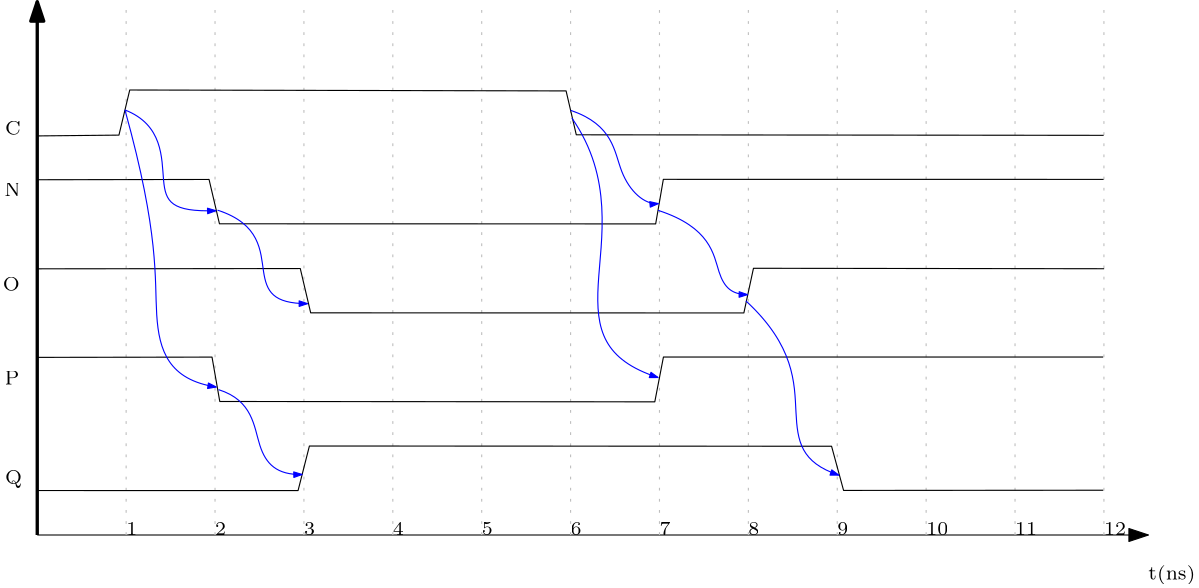 <?xml version="1.0"?>
<!DOCTYPE ipe SYSTEM "ipe.dtd">
<ipe version="70218" creator="Ipe 7.2.28">
<info created="D:20241202213839" modified="D:20241202213839"/>
<ipestyle name="basic">
<symbol name="arrow/arc(spx)">
<path stroke="sym-stroke" fill="sym-stroke" pen="sym-pen">
0 0 m
-1 0.333 l
-1 -0.333 l
h
</path>
</symbol>
<symbol name="arrow/farc(spx)">
<path stroke="sym-stroke" fill="white" pen="sym-pen">
0 0 m
-1 0.333 l
-1 -0.333 l
h
</path>
</symbol>
<symbol name="arrow/ptarc(spx)">
<path stroke="sym-stroke" fill="sym-stroke" pen="sym-pen">
0 0 m
-1 0.333 l
-0.8 0 l
-1 -0.333 l
h
</path>
</symbol>
<symbol name="arrow/fptarc(spx)">
<path stroke="sym-stroke" fill="white" pen="sym-pen">
0 0 m
-1 0.333 l
-0.8 0 l
-1 -0.333 l
h
</path>
</symbol>
<symbol name="mark/circle(sx)" transformations="translations">
<path fill="sym-stroke">
0.6 0 0 0.6 0 0 e
0.4 0 0 0.4 0 0 e
</path>
</symbol>
<symbol name="mark/disk(sx)" transformations="translations">
<path fill="sym-stroke">
0.6 0 0 0.6 0 0 e
</path>
</symbol>
<symbol name="mark/fdisk(sfx)" transformations="translations">
<group>
<path fill="sym-fill">
0.5 0 0 0.5 0 0 e
</path>
<path fill="sym-stroke" fillrule="eofill">
0.6 0 0 0.6 0 0 e
0.4 0 0 0.4 0 0 e
</path>
</group>
</symbol>
<symbol name="mark/box(sx)" transformations="translations">
<path fill="sym-stroke" fillrule="eofill">
-0.6 -0.6 m
0.6 -0.6 l
0.6 0.6 l
-0.6 0.6 l
h
-0.4 -0.4 m
0.4 -0.4 l
0.4 0.4 l
-0.4 0.4 l
h
</path>
</symbol>
<symbol name="mark/square(sx)" transformations="translations">
<path fill="sym-stroke">
-0.6 -0.6 m
0.6 -0.6 l
0.6 0.6 l
-0.6 0.6 l
h
</path>
</symbol>
<symbol name="mark/fsquare(sfx)" transformations="translations">
<group>
<path fill="sym-fill">
-0.5 -0.5 m
0.5 -0.5 l
0.5 0.5 l
-0.5 0.5 l
h
</path>
<path fill="sym-stroke" fillrule="eofill">
-0.6 -0.6 m
0.6 -0.6 l
0.6 0.6 l
-0.6 0.6 l
h
-0.4 -0.4 m
0.4 -0.4 l
0.4 0.4 l
-0.4 0.4 l
h
</path>
</group>
</symbol>
<symbol name="mark/cross(sx)" transformations="translations">
<group>
<path fill="sym-stroke">
-0.43 -0.57 m
0.57 0.43 l
0.43 0.57 l
-0.57 -0.43 l
h
</path>
<path fill="sym-stroke">
-0.43 0.57 m
0.57 -0.43 l
0.43 -0.57 l
-0.57 0.43 l
h
</path>
</group>
</symbol>
<symbol name="arrow/fnormal(spx)">
<path stroke="sym-stroke" fill="white" pen="sym-pen">
0 0 m
-1 0.333 l
-1 -0.333 l
h
</path>
</symbol>
<symbol name="arrow/pointed(spx)">
<path stroke="sym-stroke" fill="sym-stroke" pen="sym-pen">
0 0 m
-1 0.333 l
-0.8 0 l
-1 -0.333 l
h
</path>
</symbol>
<symbol name="arrow/fpointed(spx)">
<path stroke="sym-stroke" fill="white" pen="sym-pen">
0 0 m
-1 0.333 l
-0.8 0 l
-1 -0.333 l
h
</path>
</symbol>
<symbol name="arrow/linear(spx)">
<path stroke="sym-stroke" pen="sym-pen">
-1 0.333 m
0 0 l
-1 -0.333 l
</path>
</symbol>
<symbol name="arrow/fdouble(spx)">
<path stroke="sym-stroke" fill="white" pen="sym-pen">
0 0 m
-1 0.333 l
-1 -0.333 l
h
-1 0 m
-2 0.333 l
-2 -0.333 l
h
</path>
</symbol>
<symbol name="arrow/double(spx)">
<path stroke="sym-stroke" fill="sym-stroke" pen="sym-pen">
0 0 m
-1 0.333 l
-1 -0.333 l
h
-1 0 m
-2 0.333 l
-2 -0.333 l
h
</path>
</symbol>
<symbol name="arrow/mid-normal(spx)">
<path stroke="sym-stroke" fill="sym-stroke" pen="sym-pen">
0.5 0 m
-0.5 0.333 l
-0.5 -0.333 l
h
</path>
</symbol>
<symbol name="arrow/mid-fnormal(spx)">
<path stroke="sym-stroke" fill="white" pen="sym-pen">
0.5 0 m
-0.5 0.333 l
-0.5 -0.333 l
h
</path>
</symbol>
<symbol name="arrow/mid-pointed(spx)">
<path stroke="sym-stroke" fill="sym-stroke" pen="sym-pen">
0.5 0 m
-0.5 0.333 l
-0.3 0 l
-0.5 -0.333 l
h
</path>
</symbol>
<symbol name="arrow/mid-fpointed(spx)">
<path stroke="sym-stroke" fill="white" pen="sym-pen">
0.5 0 m
-0.5 0.333 l
-0.3 0 l
-0.5 -0.333 l
h
</path>
</symbol>
<symbol name="arrow/mid-double(spx)">
<path stroke="sym-stroke" fill="sym-stroke" pen="sym-pen">
1 0 m
0 0.333 l
0 -0.333 l
h
0 0 m
-1 0.333 l
-1 -0.333 l
h
</path>
</symbol>
<symbol name="arrow/mid-fdouble(spx)">
<path stroke="sym-stroke" fill="white" pen="sym-pen">
1 0 m
0 0.333 l
0 -0.333 l
h
0 0 m
-1 0.333 l
-1 -0.333 l
h
</path>
</symbol>
<anglesize name="22.5 deg" value="22.5"/>
<anglesize name="30 deg" value="30"/>
<anglesize name="45 deg" value="45"/>
<anglesize name="60 deg" value="60"/>
<anglesize name="90 deg" value="90"/>
<arrowsize name="large" value="10"/>
<arrowsize name="small" value="5"/>
<arrowsize name="tiny" value="3"/>
<color name="blue" value="0 0 1"/>
<color name="brown" value="0.647 0.165 0.165"/>
<color name="darkblue" value="0 0 0.545"/>
<color name="darkcyan" value="0 0.545 0.545"/>
<color name="darkgray" value="0.663"/>
<color name="darkgreen" value="0 0.392 0"/>
<color name="darkmagenta" value="0.545 0 0.545"/>
<color name="darkorange" value="1 0.549 0"/>
<color name="darkred" value="0.545 0 0"/>
<color name="gold" value="1 0.843 0"/>
<color name="gray" value="0.745"/>
<color name="green" value="0 1 0"/>
<color name="lightblue" value="0.678 0.847 0.902"/>
<color name="lightcyan" value="0.878 1 1"/>
<color name="lightgray" value="0.827"/>
<color name="lightgreen" value="0.565 0.933 0.565"/>
<color name="lightyellow" value="1 1 0.878"/>
<color name="navy" value="0 0 0.502"/>
<color name="orange" value="1 0.647 0"/>
<color name="pink" value="1 0.753 0.796"/>
<color name="purple" value="0.627 0.125 0.941"/>
<color name="red" value="1 0 0"/>
<color name="seagreen" value="0.18 0.545 0.341"/>
<color name="turquoise" value="0.251 0.878 0.816"/>
<color name="violet" value="0.933 0.51 0.933"/>
<color name="yellow" value="1 1 0"/>
<dashstyle name="dash dot dotted" value="[4 2 1 2 1 2] 0"/>
<dashstyle name="dash dotted" value="[4 2 1 2] 0"/>
<dashstyle name="dashed" value="[4] 0"/>
<dashstyle name="dotted" value="[1 3] 0"/>
<gridsize name="10 pts (~3.5 mm)" value="10"/>
<gridsize name="14 pts (~5 mm)" value="14"/>
<gridsize name="16 pts (~6 mm)" value="16"/>
<gridsize name="20 pts (~7 mm)" value="20"/>
<gridsize name="28 pts (~10 mm)" value="28"/>
<gridsize name="32 pts (~12 mm)" value="32"/>
<gridsize name="4 pts" value="4"/>
<gridsize name="56 pts (~20 mm)" value="56"/>
<gridsize name="8 pts (~3 mm)" value="8"/>
<opacity name="10%" value="0.1"/>
<opacity name="30%" value="0.3"/>
<opacity name="50%" value="0.5"/>
<opacity name="75%" value="0.75"/>
<pen name="fat" value="1.2"/>
<pen name="heavier" value="0.8"/>
<pen name="ultrafat" value="2"/>
<symbolsize name="large" value="5"/>
<symbolsize name="small" value="2"/>
<symbolsize name="tiny" value="1.1"/>
<textsize name="Huge" value="\Huge"/>
<textsize name="LARGE" value="\LARGE"/>
<textsize name="Large" value="\Large"/>
<textsize name="footnote" value="\footnotesize"/>
<textsize name="huge" value="\huge"/>
<textsize name="large" value="\large"/>
<textsize name="script" value="\scriptsize"/>
<textsize name="small" value="\small"/>
<textsize name="tiny" value="\tiny"/>
<textstyle name="center" begin="\begin{center}" end="\end{center}"/>
<textstyle name="item" begin="\begin{itemize}\item{}" end="\end{itemize}"/>
<textstyle name="itemize" begin="\begin{itemize}" end="\end{itemize}"/>
<tiling name="falling" angle="-60" step="4" width="1"/>
<tiling name="rising" angle="30" step="4" width="1"/>
</ipestyle>
<page>
<layer name="alpha"/>
<view layers="alpha" active="alpha"/>
<path layer="alpha" stroke="black" pen="fat" arrow="normal/normal">
128 512 m
128 704 l
</path>
<path stroke="black" arrow="normal/normal">
128 512 m
528 512 l
</path>
<path stroke="gray" dash="dotted">
160 512 m
160 704 l
</path>
<path matrix="1 0 0 1 32 0" stroke="gray" dash="dotted">
160 512 m
160 704 l
</path>
<path matrix="1 0 0 1 64 0" stroke="gray" dash="dotted">
160 512 m
160 704 l
</path>
<path matrix="1 0 0 1 96 0" stroke="gray" dash="dotted">
160 512 m
160 704 l
</path>
<path matrix="1 0 0 1 128 0" stroke="gray" dash="dotted">
160 512 m
160 704 l
</path>
<path matrix="1 0 0 1 160 0" stroke="gray" dash="dotted">
160 512 m
160 704 l
</path>
<path matrix="1 0 0 1 192 0" stroke="gray" dash="dotted">
160 512 m
160 704 l
</path>
<path matrix="1 0 0 1 224 0" stroke="gray" dash="dotted">
160 512 m
160 704 l
</path>
<path matrix="1 0 0 1 256 0" stroke="gray" dash="dotted">
160 512 m
160 704 l
</path>
<path matrix="1 0 0 1 288 0" stroke="gray" dash="dotted">
160 512 m
160 704 l
</path>
<path matrix="1 0 0 1 320 0" stroke="gray" dash="dotted">
160 512 m
160 704 l
</path>
<path matrix="1 0 0 1 352 0" stroke="gray" dash="dotted">
160 512 m
160 704 l
</path>
<text transformations="translations" pos="160 512" stroke="black" type="label" width="3.971" height="4.494" depth="0" valign="baseline" size="script">1</text>
<text transformations="translations" pos="192 512" stroke="black" type="label" width="3.971" height="4.494" depth="0" valign="baseline" size="script">2</text>
<text transformations="translations" pos="224 512" stroke="black" type="label" width="3.971" height="4.494" depth="0" valign="baseline" size="script">3</text>
<text transformations="translations" pos="256 512" stroke="black" type="label" width="3.971" height="4.494" depth="0" valign="baseline" size="script">4</text>
<text transformations="translations" pos="288 512" stroke="black" type="label" width="3.971" height="4.494" depth="0" valign="baseline" size="script">5</text>
<text transformations="translations" pos="320 512" stroke="black" type="label" width="3.971" height="4.494" depth="0" valign="baseline" size="script">6</text>
<text transformations="translations" pos="352 512" stroke="black" type="label" width="3.971" height="4.494" depth="0" valign="baseline" size="script">7</text>
<text transformations="translations" pos="384 512" stroke="black" type="label" width="3.971" height="4.494" depth="0" valign="baseline" size="script">8</text>
<text transformations="translations" pos="416 512" stroke="black" type="label" width="3.971" height="4.494" depth="0" valign="baseline" size="script">9</text>
<text transformations="translations" pos="448 512" stroke="black" type="label" width="7.942" height="4.494" depth="0" valign="baseline" size="script">10</text>
<text transformations="translations" pos="480 512" stroke="black" type="label" width="7.942" height="4.494" depth="0" valign="baseline" size="script">11</text>
<text transformations="translations" pos="512 512" stroke="black" type="label" width="7.942" height="4.494" depth="0" valign="baseline" size="script">12</text>
<text transformations="translations" pos="528 496" stroke="black" type="label" width="16.896" height="5.234" depth="1.74" valign="baseline" size="script">t(ns)</text>
<path stroke="black">
127.74 655.666 m
157.406 655.958 l
161.297 672.201 l
318.38 671.871 l
322.049 656.073 l
511.908 655.879 l
</path>
<path stroke="black">
128.095 639.894 m
189.846 639.997 l
193.592 624.033 l
350.63 623.998 l
353.39 640.036 l
511.873 640.018 l
</path>
<path stroke="black">
128.077 607.826 m
222.689 607.924 l
226.433 591.977 l
382.378 591.939 l
385.836 608.018 l
512.071 607.857 l
</path>
<path stroke="black">
128.118 575.947 m
190.914 576.043 l
193.71 560.063 l
350.313 559.939 l
353.425 576.075 l
511.728 576.074 l
</path>
<path stroke="black">
128.065 528.006 m
221.889 527.993 l
225.972 544.034 l
413.953 543.953 l
418.275 528.047 l
511.749 528.115 l
</path>
<text transformations="translations" pos="116.409 656.098" stroke="black" type="label" width="5.687" height="4.765" depth="0" valign="baseline" size="script">C</text>
<text matrix="1 0 0 1 -3.61152 -0" transformations="translations" pos="119.692 633.936" stroke="black" type="label" width="5.881" height="4.765" depth="0" valign="baseline" size="script">N</text>
<text matrix="1 0 0 1 -3.11904 -0.49248" transformations="translations" pos="118.707 600.448" stroke="black" type="label" width="6.116" height="4.765" depth="0" valign="baseline" size="script">O</text>
<text matrix="1 0 0 1 -2.13408 -1.14912" transformations="translations" pos="118.379 567.287" stroke="black" type="label" width="5.355" height="4.765" depth="0" valign="baseline" size="script">P</text>
<text matrix="1 0 0 1 -3.11904 0.32832" transformations="translations" pos="119.528 530.023" stroke="black" type="label" width="6.116" height="4.771" depth="1.35" valign="baseline" size="script">Q</text>
<path stroke="blue" arrow="normal/tiny">
159.536 665.024 m
173.347 659.675
172.18 635.553
176.168 628.258
192.314 628.745 c
</path>
<path stroke="blue" arrow="normal/tiny">
192.898 628.939 m
208.363 623.979
208.363 604.137
212.74 595.286
225.287 595.286 c
</path>
<path stroke="blue" arrow="normal/tiny">
159.6 664.92 m
172.076 619.94
168.3 588.585
175.359 567.901
192.432 565.274 c
</path>
<path stroke="blue" arrow="normal/tiny">
193.259 564.336 m
205.612 560.442
206.361 541.576
214.222 533.565
223.356 533.789 c
</path>
<path stroke="blue" arrow="normal/tiny">
320.071 664.864 m
335.438 659.612
335.828 640.548
346.624 630.822
351.584 631.308 c
</path>
<path stroke="blue" arrow="normal/tiny">
351.487 628.876 m
370.454 622.749
372.496 602.907
378.235 598.627
383.682 598.53 c
</path>
<path stroke="blue" arrow="normal/tiny">
383.098 596.293 m
400.703 580.05
400.508 553.302
402.843 538.129
416.557 533.557 c
</path>
<path stroke="blue" arrow="normal/tiny">
320.463 662.097 m
335.565 640.428
326.208 596.598
331.79 575.093
351.489 568.69 c
</path>
</page>
</ipe>
